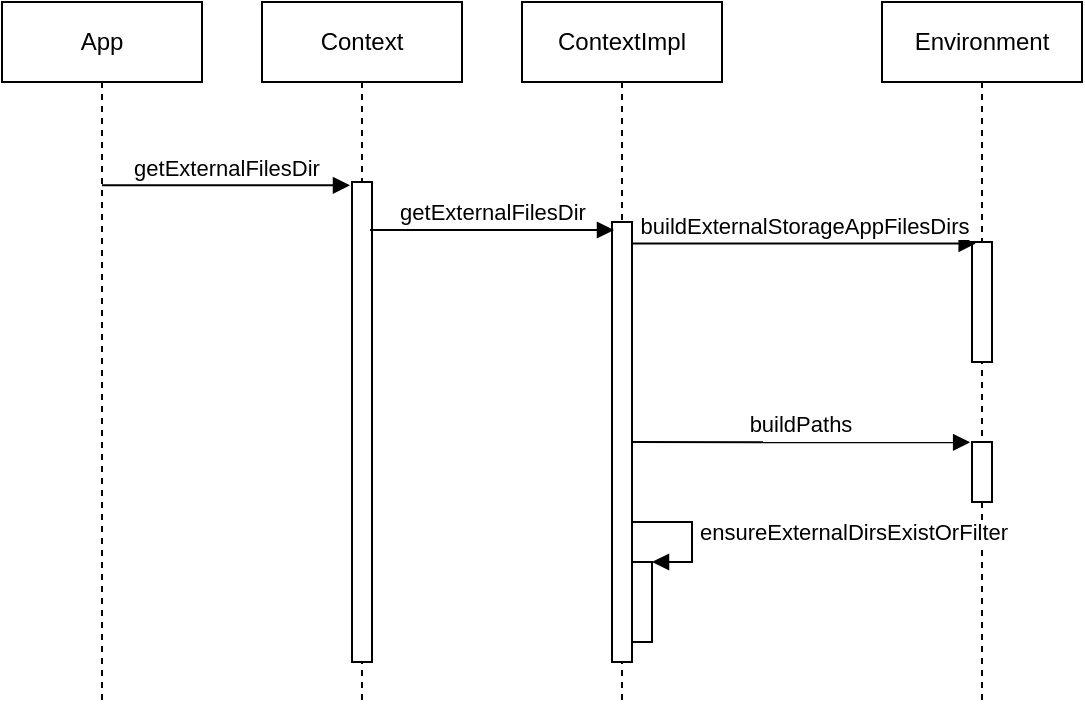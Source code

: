 <mxfile version="14.5.1" type="device" pages="2"><diagram id="LKc1ijlipwlNqtTfZWyS" name="应用触发创建沙盒的入口"><mxGraphModel dx="1024" dy="592" grid="1" gridSize="10" guides="1" tooltips="1" connect="1" arrows="1" fold="1" page="1" pageScale="1" pageWidth="827" pageHeight="1169" math="0" shadow="0"><root><mxCell id="0"/><mxCell id="1" parent="0"/><mxCell id="WvSr1XM-RnZGj4DxKR8A-1" value="App" style="shape=umlLifeline;perimeter=lifelinePerimeter;whiteSpace=wrap;html=1;container=1;collapsible=0;recursiveResize=0;outlineConnect=0;" parent="1" vertex="1"><mxGeometry x="80" y="350" width="100" height="350" as="geometry"/></mxCell><mxCell id="WvSr1XM-RnZGj4DxKR8A-2" value="Context" style="shape=umlLifeline;perimeter=lifelinePerimeter;whiteSpace=wrap;html=1;container=1;collapsible=0;recursiveResize=0;outlineConnect=0;" parent="1" vertex="1"><mxGeometry x="210" y="350" width="100" height="350" as="geometry"/></mxCell><mxCell id="WvSr1XM-RnZGj4DxKR8A-5" value="" style="html=1;points=[];perimeter=orthogonalPerimeter;" parent="WvSr1XM-RnZGj4DxKR8A-2" vertex="1"><mxGeometry x="45" y="90" width="10" height="240" as="geometry"/></mxCell><mxCell id="WvSr1XM-RnZGj4DxKR8A-3" value="ContextImpl" style="shape=umlLifeline;perimeter=lifelinePerimeter;whiteSpace=wrap;html=1;container=1;collapsible=0;recursiveResize=0;outlineConnect=0;" parent="1" vertex="1"><mxGeometry x="340" y="350" width="100" height="350" as="geometry"/></mxCell><mxCell id="WvSr1XM-RnZGj4DxKR8A-4" value="getExternalFilesDir" style="html=1;verticalAlign=bottom;endArrow=block;entryX=-0.1;entryY=0.007;entryDx=0;entryDy=0;entryPerimeter=0;" parent="1" source="WvSr1XM-RnZGj4DxKR8A-1" target="WvSr1XM-RnZGj4DxKR8A-5" edge="1"><mxGeometry width="80" relative="1" as="geometry"><mxPoint x="130" y="449" as="sourcePoint"/><mxPoint x="250" y="441" as="targetPoint"/></mxGeometry></mxCell><mxCell id="WvSr1XM-RnZGj4DxKR8A-6" value="" style="html=1;points=[];perimeter=orthogonalPerimeter;" parent="1" vertex="1"><mxGeometry x="385" y="460" width="10" height="220" as="geometry"/></mxCell><mxCell id="WvSr1XM-RnZGj4DxKR8A-7" value="getExternalFilesDir" style="html=1;verticalAlign=bottom;endArrow=block;" parent="1" edge="1"><mxGeometry width="80" relative="1" as="geometry"><mxPoint x="264" y="464" as="sourcePoint"/><mxPoint x="386" y="464" as="targetPoint"/></mxGeometry></mxCell><mxCell id="WvSr1XM-RnZGj4DxKR8A-8" value="Environment" style="shape=umlLifeline;perimeter=lifelinePerimeter;whiteSpace=wrap;html=1;container=1;collapsible=0;recursiveResize=0;outlineConnect=0;" parent="1" vertex="1"><mxGeometry x="520" y="350" width="100" height="350" as="geometry"/></mxCell><mxCell id="WvSr1XM-RnZGj4DxKR8A-9" value="" style="html=1;points=[];perimeter=orthogonalPerimeter;" parent="WvSr1XM-RnZGj4DxKR8A-8" vertex="1"><mxGeometry x="45" y="120" width="10" height="60" as="geometry"/></mxCell><mxCell id="WvSr1XM-RnZGj4DxKR8A-17" value="" style="html=1;points=[];perimeter=orthogonalPerimeter;" parent="WvSr1XM-RnZGj4DxKR8A-8" vertex="1"><mxGeometry x="45" y="220" width="10" height="30" as="geometry"/></mxCell><mxCell id="WvSr1XM-RnZGj4DxKR8A-10" value="buildExternalStorageAppFilesDirs" style="html=1;verticalAlign=bottom;endArrow=block;entryX=0.183;entryY=0.013;entryDx=0;entryDy=0;entryPerimeter=0;" parent="1" source="WvSr1XM-RnZGj4DxKR8A-6" target="WvSr1XM-RnZGj4DxKR8A-9" edge="1"><mxGeometry width="80" relative="1" as="geometry"><mxPoint x="414" y="470" as="sourcePoint"/><mxPoint x="494" y="470" as="targetPoint"/></mxGeometry></mxCell><mxCell id="WvSr1XM-RnZGj4DxKR8A-16" value="buildPaths" style="html=1;verticalAlign=bottom;endArrow=block;entryX=-0.093;entryY=0.006;entryDx=0;entryDy=0;entryPerimeter=0;" parent="1" target="WvSr1XM-RnZGj4DxKR8A-17" edge="1"><mxGeometry width="80" relative="1" as="geometry"><mxPoint x="395" y="570" as="sourcePoint"/><mxPoint x="475" y="570" as="targetPoint"/></mxGeometry></mxCell><mxCell id="WvSr1XM-RnZGj4DxKR8A-18" value="" style="html=1;points=[];perimeter=orthogonalPerimeter;" parent="1" vertex="1"><mxGeometry x="395" y="630" width="10" height="40" as="geometry"/></mxCell><mxCell id="WvSr1XM-RnZGj4DxKR8A-19" value="ensureExternalDirsExistOrFilter" style="edgeStyle=orthogonalEdgeStyle;html=1;align=left;spacingLeft=2;endArrow=block;rounded=0;entryX=1;entryY=0;" parent="1" source="WvSr1XM-RnZGj4DxKR8A-6" target="WvSr1XM-RnZGj4DxKR8A-18" edge="1"><mxGeometry relative="1" as="geometry"><mxPoint x="400" y="610" as="sourcePoint"/><Array as="points"><mxPoint x="425" y="610"/><mxPoint x="425" y="630"/></Array></mxGeometry></mxCell></root></mxGraphModel></diagram><diagram id="cpJ_kjQlrbUs74kAmlYn" name="构造外部沙盒路径"><mxGraphModel dx="1024" dy="592" grid="1" gridSize="10" guides="1" tooltips="1" connect="1" arrows="1" fold="1" page="1" pageScale="1" pageWidth="827" pageHeight="1169" math="0" shadow="0"><root><mxCell id="E26UEYWmRrsNynT9HFKU-0"/><mxCell id="E26UEYWmRrsNynT9HFKU-1" parent="E26UEYWmRrsNynT9HFKU-0"/><mxCell id="luA4udGuz8mnu1CXMDnP-0" value="Environment" style="shape=umlLifeline;perimeter=lifelinePerimeter;whiteSpace=wrap;html=1;container=1;collapsible=0;recursiveResize=0;outlineConnect=0;" vertex="1" parent="E26UEYWmRrsNynT9HFKU-1"><mxGeometry x="70" y="60" width="100" height="420" as="geometry"/></mxCell><mxCell id="luA4udGuz8mnu1CXMDnP-1" value="" style="html=1;points=[];perimeter=orthogonalPerimeter;" vertex="1" parent="luA4udGuz8mnu1CXMDnP-0"><mxGeometry x="45" y="110" width="10" height="300" as="geometry"/></mxCell><mxCell id="luA4udGuz8mnu1CXMDnP-2" value="buildExternalStorageAppFilesDirs" style="edgeStyle=orthogonalEdgeStyle;html=1;align=left;spacingLeft=2;endArrow=block;rounded=0;entryX=1;entryY=0;" edge="1" target="luA4udGuz8mnu1CXMDnP-1" parent="luA4udGuz8mnu1CXMDnP-0"><mxGeometry relative="1" as="geometry"><mxPoint x="55" y="80" as="sourcePoint"/><Array as="points"><mxPoint x="85" y="80"/><mxPoint x="85" y="110"/></Array></mxGeometry></mxCell><mxCell id="luA4udGuz8mnu1CXMDnP-3" value="UserEnvironment" style="shape=umlLifeline;perimeter=lifelinePerimeter;whiteSpace=wrap;html=1;container=1;collapsible=0;recursiveResize=0;outlineConnect=0;" vertex="1" parent="E26UEYWmRrsNynT9HFKU-1"><mxGeometry x="290" y="60" width="100" height="420" as="geometry"/></mxCell><mxCell id="u4FxhPsnhuGQChylfCXh-1" value="" style="html=1;points=[];perimeter=orthogonalPerimeter;" vertex="1" parent="luA4udGuz8mnu1CXMDnP-3"><mxGeometry x="45" y="130" width="10" height="270" as="geometry"/></mxCell><mxCell id="u4FxhPsnhuGQChylfCXh-11" value="" style="html=1;points=[];perimeter=orthogonalPerimeter;" vertex="1" parent="luA4udGuz8mnu1CXMDnP-3"><mxGeometry x="50" y="350" width="10" height="40" as="geometry"/></mxCell><mxCell id="u4FxhPsnhuGQChylfCXh-12" value="buildPaths" style="edgeStyle=orthogonalEdgeStyle;html=1;align=left;spacingLeft=2;endArrow=block;rounded=0;entryX=1;entryY=0;" edge="1" target="u4FxhPsnhuGQChylfCXh-11" parent="luA4udGuz8mnu1CXMDnP-3"><mxGeometry relative="1" as="geometry"><mxPoint x="55" y="330" as="sourcePoint"/><Array as="points"><mxPoint x="85" y="330"/></Array></mxGeometry></mxCell><mxCell id="u4FxhPsnhuGQChylfCXh-0" value="buildExternalStorageAppFilesDirs" style="html=1;verticalAlign=bottom;endArrow=block;entryX=0.26;entryY=0.008;entryDx=0;entryDy=0;entryPerimeter=0;" edge="1" parent="E26UEYWmRrsNynT9HFKU-1" source="luA4udGuz8mnu1CXMDnP-1" target="u4FxhPsnhuGQChylfCXh-1"><mxGeometry width="80" relative="1" as="geometry"><mxPoint x="140" y="190" as="sourcePoint"/><mxPoint x="220" y="190" as="targetPoint"/></mxGeometry></mxCell><mxCell id="u4FxhPsnhuGQChylfCXh-2" value="" style="html=1;points=[];perimeter=orthogonalPerimeter;" vertex="1" parent="E26UEYWmRrsNynT9HFKU-1"><mxGeometry x="340" y="230" width="10" height="140" as="geometry"/></mxCell><mxCell id="u4FxhPsnhuGQChylfCXh-3" value="getExternalDirs" style="edgeStyle=orthogonalEdgeStyle;html=1;align=left;spacingLeft=2;endArrow=block;rounded=0;entryX=1;entryY=0;" edge="1" target="u4FxhPsnhuGQChylfCXh-2" parent="E26UEYWmRrsNynT9HFKU-1" source="u4FxhPsnhuGQChylfCXh-1"><mxGeometry relative="1" as="geometry"><mxPoint x="355" y="200" as="sourcePoint"/><Array as="points"><mxPoint x="385" y="200"/><mxPoint x="385" y="230"/></Array></mxGeometry></mxCell><mxCell id="u4FxhPsnhuGQChylfCXh-4" value="StorageManager" style="shape=umlLifeline;perimeter=lifelinePerimeter;whiteSpace=wrap;html=1;container=1;collapsible=0;recursiveResize=0;outlineConnect=0;" vertex="1" parent="E26UEYWmRrsNynT9HFKU-1"><mxGeometry x="440" y="60" width="100" height="420" as="geometry"/></mxCell><mxCell id="u4FxhPsnhuGQChylfCXh-5" value="" style="html=1;points=[];perimeter=orthogonalPerimeter;" vertex="1" parent="u4FxhPsnhuGQChylfCXh-4"><mxGeometry x="45" y="190" width="10" height="40" as="geometry"/></mxCell><mxCell id="u4FxhPsnhuGQChylfCXh-6" value="getVolumeList" style="html=1;verticalAlign=bottom;endArrow=block;entryX=0.14;entryY=0.017;entryDx=0;entryDy=0;entryPerimeter=0;" edge="1" parent="E26UEYWmRrsNynT9HFKU-1" source="u4FxhPsnhuGQChylfCXh-2" target="u4FxhPsnhuGQChylfCXh-5"><mxGeometry width="80" relative="1" as="geometry"><mxPoint x="380" y="260" as="sourcePoint"/><mxPoint x="460" y="260" as="targetPoint"/></mxGeometry></mxCell><mxCell id="u4FxhPsnhuGQChylfCXh-7" value="返回VolumeList列表" style="html=1;verticalAlign=bottom;endArrow=open;dashed=1;endSize=8;exitX=0.54;exitY=1.035;exitDx=0;exitDy=0;exitPerimeter=0;" edge="1" parent="E26UEYWmRrsNynT9HFKU-1" source="u4FxhPsnhuGQChylfCXh-5" target="u4FxhPsnhuGQChylfCXh-2"><mxGeometry relative="1" as="geometry"><mxPoint x="450" y="210" as="sourcePoint"/><mxPoint x="370" y="210" as="targetPoint"/></mxGeometry></mxCell><mxCell id="u4FxhPsnhuGQChylfCXh-8" value="StorageVolume" style="shape=umlLifeline;perimeter=lifelinePerimeter;whiteSpace=wrap;html=1;container=1;collapsible=0;recursiveResize=0;outlineConnect=0;" vertex="1" parent="E26UEYWmRrsNynT9HFKU-1"><mxGeometry x="560" y="60" width="100" height="420" as="geometry"/></mxCell><mxCell id="u4FxhPsnhuGQChylfCXh-10" value="" style="html=1;points=[];perimeter=orthogonalPerimeter;" vertex="1" parent="u4FxhPsnhuGQChylfCXh-8"><mxGeometry x="45" y="270" width="10" height="30" as="geometry"/></mxCell><mxCell id="u4FxhPsnhuGQChylfCXh-9" value="getPathFile" style="html=1;verticalAlign=bottom;endArrow=block;" edge="1" parent="E26UEYWmRrsNynT9HFKU-1" target="u4FxhPsnhuGQChylfCXh-10"><mxGeometry width="80" relative="1" as="geometry"><mxPoint x="350" y="330" as="sourcePoint"/><mxPoint x="430" y="330" as="targetPoint"/></mxGeometry></mxCell></root></mxGraphModel></diagram></mxfile>